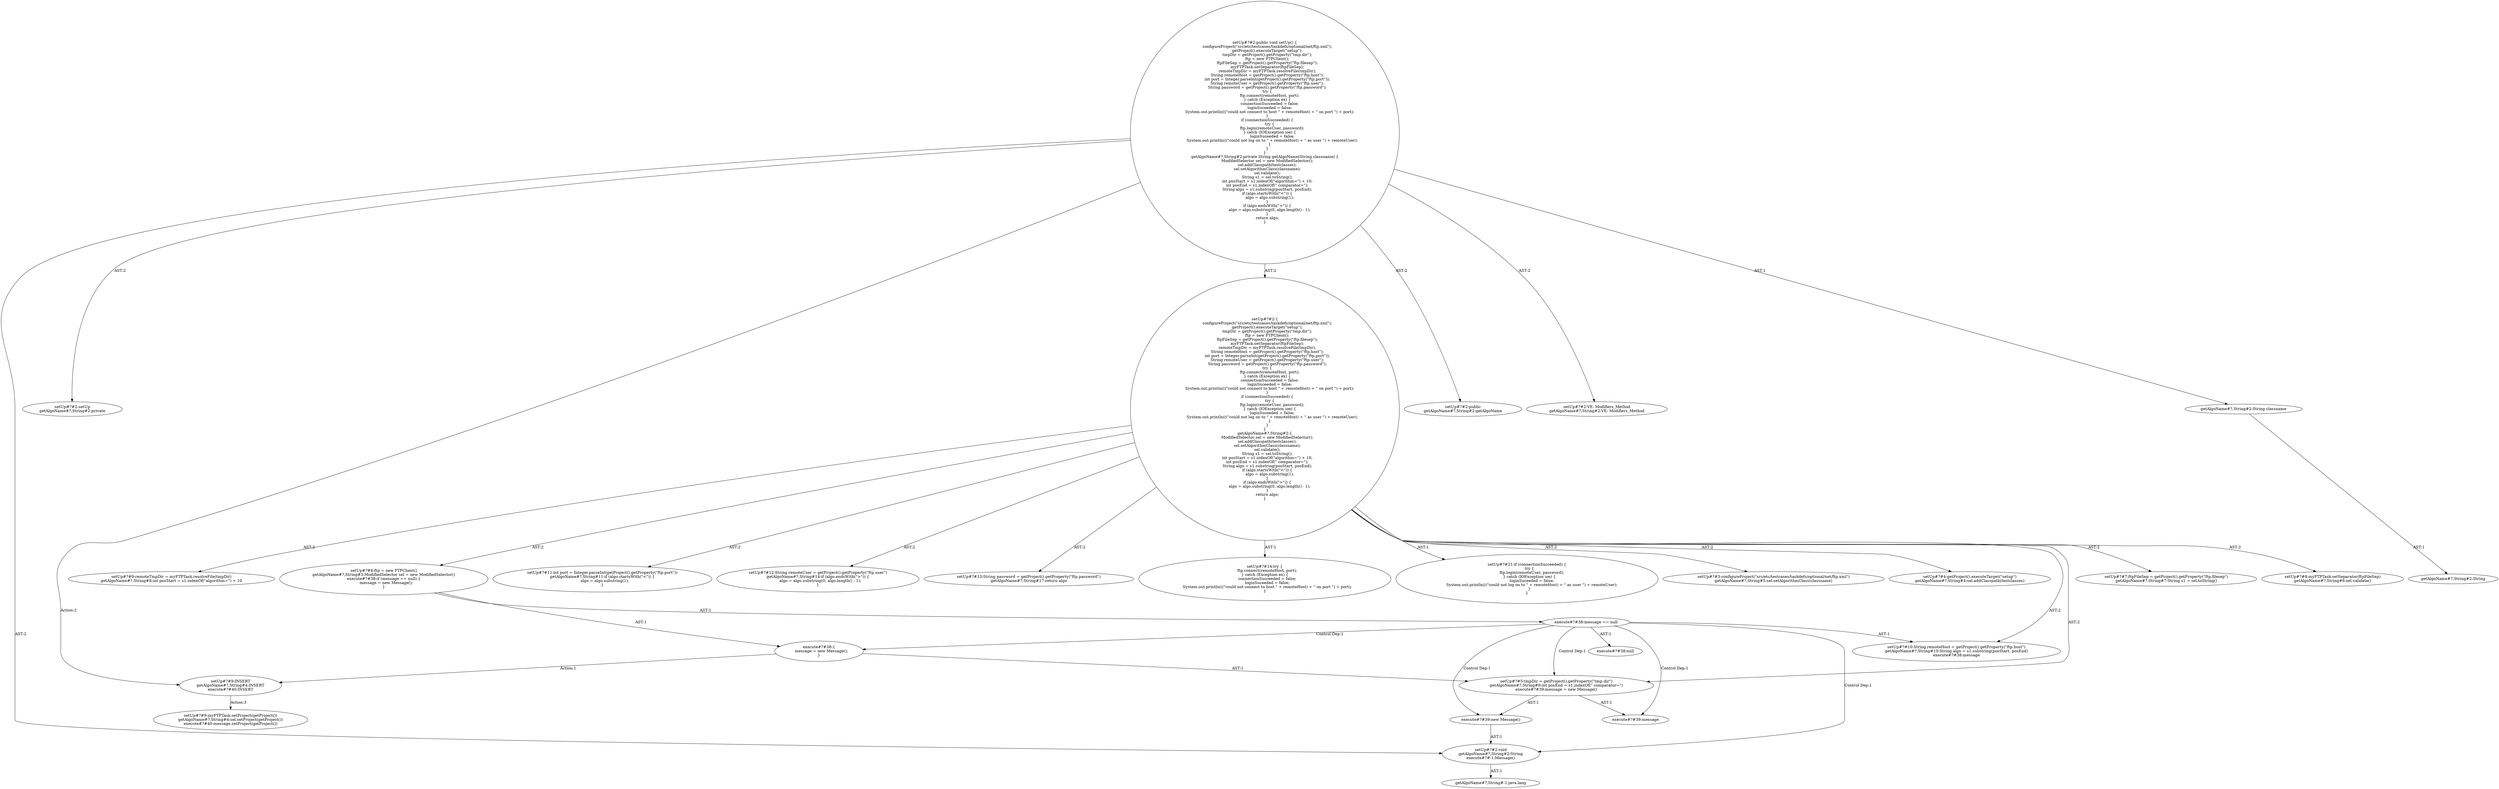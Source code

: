 digraph "Pattern" {
0 [label="setUp#?#9:INSERT
getAlgoName#?,String#4:INSERT
execute#?#40:INSERT" shape=ellipse]
1 [label="setUp#?#2:public void setUp() \{
    configureProject(\"src/etc/testcases/taskdefs/optional/net/ftp.xml\");
    getProject().executeTarget(\"setup\");
    tmpDir = getProject().getProperty(\"tmp.dir\");
    ftp = new FTPClient();
    ftpFileSep = getProject().getProperty(\"ftp.filesep\");
    myFTPTask.setSeparator(ftpFileSep);
    remoteTmpDir = myFTPTask.resolveFile(tmpDir);
    String remoteHost = getProject().getProperty(\"ftp.host\");
    int port = Integer.parseInt(getProject().getProperty(\"ftp.port\"));
    String remoteUser = getProject().getProperty(\"ftp.user\");
    String password = getProject().getProperty(\"ftp.password\");
    try \{
        ftp.connect(remoteHost, port);
    \} catch (Exception ex) \{
        connectionSucceeded = false;
        loginSuceeded = false;
        System.out.println(((\"could not connect to host \" + remoteHost) + \" on port \") + port);
    \}
    if (connectionSucceeded) \{
        try \{
            ftp.login(remoteUser, password);
        \} catch (IOException ioe) \{
            loginSuceeded = false;
            System.out.println(((\"could not log on to \" + remoteHost) + \" as user \") + remoteUser);
        \}
    \}
\}
getAlgoName#?,String#2:private String getAlgoName(String classname) \{
    ModifiedSelector sel = new ModifiedSelector();
    sel.addClasspath(testclasses);
    sel.setAlgorithmClass(classname);
    sel.validate();
    String s1 = sel.toString();
    int posStart = s1.indexOf(\"algorithm=\") + 10;
    int posEnd = s1.indexOf(\" comparator=\");
    String algo = s1.substring(posStart, posEnd);
    if (algo.startsWith(\"<\")) \{
        algo = algo.substring(1);
    \}
    if (algo.endsWith(\">\")) \{
        algo = algo.substring(0, algo.length() - 1);
    \}
    return algo;
\}" shape=ellipse]
2 [label="setUp#?#2:setUp
getAlgoName#?,String#2:private" shape=ellipse]
3 [label="setUp#?#2:void
getAlgoName#?,String#2:String
execute#?#-1:Message()" shape=ellipse]
4 [label="setUp#?#2:\{
    configureProject(\"src/etc/testcases/taskdefs/optional/net/ftp.xml\");
    getProject().executeTarget(\"setup\");
    tmpDir = getProject().getProperty(\"tmp.dir\");
    ftp = new FTPClient();
    ftpFileSep = getProject().getProperty(\"ftp.filesep\");
    myFTPTask.setSeparator(ftpFileSep);
    remoteTmpDir = myFTPTask.resolveFile(tmpDir);
    String remoteHost = getProject().getProperty(\"ftp.host\");
    int port = Integer.parseInt(getProject().getProperty(\"ftp.port\"));
    String remoteUser = getProject().getProperty(\"ftp.user\");
    String password = getProject().getProperty(\"ftp.password\");
    try \{
        ftp.connect(remoteHost, port);
    \} catch (Exception ex) \{
        connectionSucceeded = false;
        loginSuceeded = false;
        System.out.println(((\"could not connect to host \" + remoteHost) + \" on port \") + port);
    \}
    if (connectionSucceeded) \{
        try \{
            ftp.login(remoteUser, password);
        \} catch (IOException ioe) \{
            loginSuceeded = false;
            System.out.println(((\"could not log on to \" + remoteHost) + \" as user \") + remoteUser);
        \}
    \}
\}
getAlgoName#?,String#2:\{
    ModifiedSelector sel = new ModifiedSelector();
    sel.addClasspath(testclasses);
    sel.setAlgorithmClass(classname);
    sel.validate();
    String s1 = sel.toString();
    int posStart = s1.indexOf(\"algorithm=\") + 10;
    int posEnd = s1.indexOf(\" comparator=\");
    String algo = s1.substring(posStart, posEnd);
    if (algo.startsWith(\"<\")) \{
        algo = algo.substring(1);
    \}
    if (algo.endsWith(\">\")) \{
        algo = algo.substring(0, algo.length() - 1);
    \}
    return algo;
\}" shape=ellipse]
5 [label="setUp#?#3:configureProject(\"src/etc/testcases/taskdefs/optional/net/ftp.xml\")
getAlgoName#?,String#5:sel.setAlgorithmClass(classname)" shape=ellipse]
6 [label="setUp#?#4:getProject().executeTarget(\"setup\")
getAlgoName#?,String#4:sel.addClasspath(testclasses)" shape=ellipse]
7 [label="setUp#?#5:tmpDir = getProject().getProperty(\"tmp.dir\")
getAlgoName#?,String#9:int posEnd = s1.indexOf(\" comparator=\")
execute#?#39:message = new Message()" shape=ellipse]
8 [label="setUp#?#6:ftp = new FTPClient()
getAlgoName#?,String#3:ModifiedSelector sel = new ModifiedSelector()
execute#?#38:if (message == null) \{
    message = new Message();
\}" shape=ellipse]
9 [label="setUp#?#7:ftpFileSep = getProject().getProperty(\"ftp.filesep\")
getAlgoName#?,String#7:String s1 = sel.toString()" shape=ellipse]
10 [label="setUp#?#8:myFTPTask.setSeparator(ftpFileSep)
getAlgoName#?,String#6:sel.validate()" shape=ellipse]
11 [label="setUp#?#9:remoteTmpDir = myFTPTask.resolveFile(tmpDir)
getAlgoName#?,String#8:int posStart = s1.indexOf(\"algorithm=\") + 10" shape=ellipse]
12 [label="setUp#?#10:String remoteHost = getProject().getProperty(\"ftp.host\")
getAlgoName#?,String#10:String algo = s1.substring(posStart, posEnd)
execute#?#38:message" shape=ellipse]
13 [label="setUp#?#11:int port = Integer.parseInt(getProject().getProperty(\"ftp.port\"))
getAlgoName#?,String#11:if (algo.startsWith(\"<\")) \{
    algo = algo.substring(1);
\}" shape=ellipse]
14 [label="setUp#?#12:String remoteUser = getProject().getProperty(\"ftp.user\")
getAlgoName#?,String#14:if (algo.endsWith(\">\")) \{
    algo = algo.substring(0, algo.length() - 1);
\}" shape=ellipse]
15 [label="setUp#?#13:String password = getProject().getProperty(\"ftp.password\")
getAlgoName#?,String#17:return algo" shape=ellipse]
16 [label="setUp#?#14:try \{
    ftp.connect(remoteHost, port);
\} catch (Exception ex) \{
    connectionSucceeded = false;
    loginSuceeded = false;
    System.out.println(((\"could not connect to host \" + remoteHost) + \" on port \") + port);
\}" shape=ellipse]
17 [label="setUp#?#21:if (connectionSucceeded) \{
    try \{
        ftp.login(remoteUser, password);
    \} catch (IOException ioe) \{
        loginSuceeded = false;
        System.out.println(((\"could not log on to \" + remoteHost) + \" as user \") + remoteUser);
    \}
\}" shape=ellipse]
18 [label="setUp#?#2:public
getAlgoName#?,String#2:getAlgoName" shape=ellipse]
19 [label="setUp#?#2:VE: Modifiers_Method
getAlgoName#?,String#2:VE: Modifiers_Method" shape=ellipse]
20 [label="setUp#?#9:myFTPTask.setProject(getProject())
getAlgoName#?,String#4:sel.setProject(getProject())
execute#?#40:message.setProject(getProject())" shape=ellipse]
21 [label="getAlgoName#?,String#-1:java.lang" shape=ellipse]
22 [label="getAlgoName#?,String#2:String" shape=ellipse]
23 [label="getAlgoName#?,String#2:String classname" shape=ellipse]
24 [label="execute#?#38:null" shape=ellipse]
25 [label="execute#?#38:\{
    message = new Message();
\}" shape=ellipse]
26 [label="execute#?#39:message" shape=ellipse]
27 [label="execute#?#38:message == null" shape=ellipse]
28 [label="execute#?#39:new Message()" shape=ellipse]
0 -> 20 [label="Action:3"];
1 -> 0 [label="Action:2"];
1 -> 2 [label="AST:2"];
1 -> 3 [label="AST:2"];
1 -> 4 [label="AST:2"];
1 -> 18 [label="AST:2"];
1 -> 19 [label="AST:2"];
1 -> 23 [label="AST:1"];
3 -> 21 [label="AST:1"];
4 -> 5 [label="AST:2"];
4 -> 6 [label="AST:2"];
4 -> 7 [label="AST:2"];
4 -> 8 [label="AST:2"];
4 -> 9 [label="AST:2"];
4 -> 10 [label="AST:2"];
4 -> 11 [label="AST:2"];
4 -> 12 [label="AST:2"];
4 -> 13 [label="AST:2"];
4 -> 14 [label="AST:2"];
4 -> 15 [label="AST:2"];
4 -> 16 [label="AST:1"];
4 -> 17 [label="AST:1"];
7 -> 26 [label="AST:1"];
7 -> 28 [label="AST:1"];
8 -> 25 [label="AST:1"];
8 -> 27 [label="AST:1"];
23 -> 22 [label="AST:1"];
25 -> 7 [label="AST:1"];
25 -> 0 [label="Action:1"];
27 -> 24 [label="AST:1"];
27 -> 25 [label="Control Dep:1"];
27 -> 26 [label="Control Dep:1"];
27 -> 12 [label="AST:1"];
27 -> 7 [label="Control Dep:1"];
27 -> 28 [label="Control Dep:1"];
27 -> 3 [label="Control Dep:1"];
28 -> 3 [label="AST:1"];
}